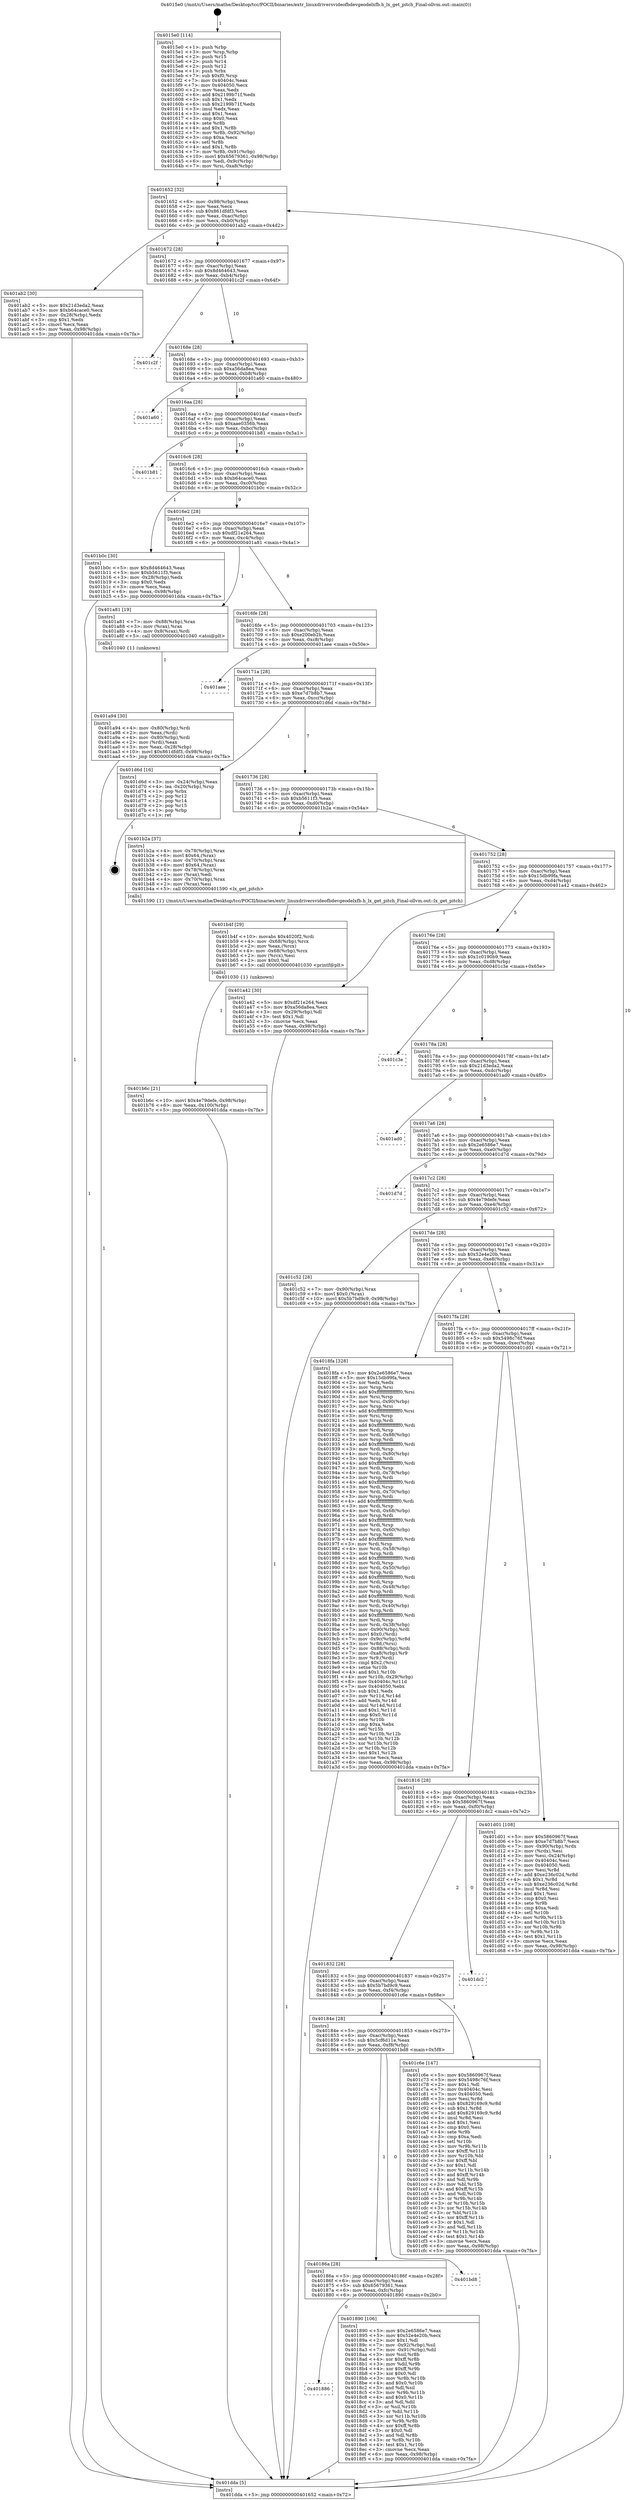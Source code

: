 digraph "0x4015e0" {
  label = "0x4015e0 (/mnt/c/Users/mathe/Desktop/tcc/POCII/binaries/extr_linuxdriversvideofbdevgeodelxfb.h_lx_get_pitch_Final-ollvm.out::main(0))"
  labelloc = "t"
  node[shape=record]

  Entry [label="",width=0.3,height=0.3,shape=circle,fillcolor=black,style=filled]
  "0x401652" [label="{
     0x401652 [32]\l
     | [instrs]\l
     &nbsp;&nbsp;0x401652 \<+6\>: mov -0x98(%rbp),%eax\l
     &nbsp;&nbsp;0x401658 \<+2\>: mov %eax,%ecx\l
     &nbsp;&nbsp;0x40165a \<+6\>: sub $0x861dfdf3,%ecx\l
     &nbsp;&nbsp;0x401660 \<+6\>: mov %eax,-0xac(%rbp)\l
     &nbsp;&nbsp;0x401666 \<+6\>: mov %ecx,-0xb0(%rbp)\l
     &nbsp;&nbsp;0x40166c \<+6\>: je 0000000000401ab2 \<main+0x4d2\>\l
  }"]
  "0x401ab2" [label="{
     0x401ab2 [30]\l
     | [instrs]\l
     &nbsp;&nbsp;0x401ab2 \<+5\>: mov $0x21d3eda2,%eax\l
     &nbsp;&nbsp;0x401ab7 \<+5\>: mov $0xb64cace0,%ecx\l
     &nbsp;&nbsp;0x401abc \<+3\>: mov -0x28(%rbp),%edx\l
     &nbsp;&nbsp;0x401abf \<+3\>: cmp $0x1,%edx\l
     &nbsp;&nbsp;0x401ac2 \<+3\>: cmovl %ecx,%eax\l
     &nbsp;&nbsp;0x401ac5 \<+6\>: mov %eax,-0x98(%rbp)\l
     &nbsp;&nbsp;0x401acb \<+5\>: jmp 0000000000401dda \<main+0x7fa\>\l
  }"]
  "0x401672" [label="{
     0x401672 [28]\l
     | [instrs]\l
     &nbsp;&nbsp;0x401672 \<+5\>: jmp 0000000000401677 \<main+0x97\>\l
     &nbsp;&nbsp;0x401677 \<+6\>: mov -0xac(%rbp),%eax\l
     &nbsp;&nbsp;0x40167d \<+5\>: sub $0x8d464643,%eax\l
     &nbsp;&nbsp;0x401682 \<+6\>: mov %eax,-0xb4(%rbp)\l
     &nbsp;&nbsp;0x401688 \<+6\>: je 0000000000401c2f \<main+0x64f\>\l
  }"]
  Exit [label="",width=0.3,height=0.3,shape=circle,fillcolor=black,style=filled,peripheries=2]
  "0x401c2f" [label="{
     0x401c2f\l
  }", style=dashed]
  "0x40168e" [label="{
     0x40168e [28]\l
     | [instrs]\l
     &nbsp;&nbsp;0x40168e \<+5\>: jmp 0000000000401693 \<main+0xb3\>\l
     &nbsp;&nbsp;0x401693 \<+6\>: mov -0xac(%rbp),%eax\l
     &nbsp;&nbsp;0x401699 \<+5\>: sub $0xa56da8ea,%eax\l
     &nbsp;&nbsp;0x40169e \<+6\>: mov %eax,-0xb8(%rbp)\l
     &nbsp;&nbsp;0x4016a4 \<+6\>: je 0000000000401a60 \<main+0x480\>\l
  }"]
  "0x401b6c" [label="{
     0x401b6c [21]\l
     | [instrs]\l
     &nbsp;&nbsp;0x401b6c \<+10\>: movl $0x4e79defe,-0x98(%rbp)\l
     &nbsp;&nbsp;0x401b76 \<+6\>: mov %eax,-0x100(%rbp)\l
     &nbsp;&nbsp;0x401b7c \<+5\>: jmp 0000000000401dda \<main+0x7fa\>\l
  }"]
  "0x401a60" [label="{
     0x401a60\l
  }", style=dashed]
  "0x4016aa" [label="{
     0x4016aa [28]\l
     | [instrs]\l
     &nbsp;&nbsp;0x4016aa \<+5\>: jmp 00000000004016af \<main+0xcf\>\l
     &nbsp;&nbsp;0x4016af \<+6\>: mov -0xac(%rbp),%eax\l
     &nbsp;&nbsp;0x4016b5 \<+5\>: sub $0xaae0356b,%eax\l
     &nbsp;&nbsp;0x4016ba \<+6\>: mov %eax,-0xbc(%rbp)\l
     &nbsp;&nbsp;0x4016c0 \<+6\>: je 0000000000401b81 \<main+0x5a1\>\l
  }"]
  "0x401b4f" [label="{
     0x401b4f [29]\l
     | [instrs]\l
     &nbsp;&nbsp;0x401b4f \<+10\>: movabs $0x4020f2,%rdi\l
     &nbsp;&nbsp;0x401b59 \<+4\>: mov -0x68(%rbp),%rcx\l
     &nbsp;&nbsp;0x401b5d \<+2\>: mov %eax,(%rcx)\l
     &nbsp;&nbsp;0x401b5f \<+4\>: mov -0x68(%rbp),%rcx\l
     &nbsp;&nbsp;0x401b63 \<+2\>: mov (%rcx),%esi\l
     &nbsp;&nbsp;0x401b65 \<+2\>: mov $0x0,%al\l
     &nbsp;&nbsp;0x401b67 \<+5\>: call 0000000000401030 \<printf@plt\>\l
     | [calls]\l
     &nbsp;&nbsp;0x401030 \{1\} (unknown)\l
  }"]
  "0x401b81" [label="{
     0x401b81\l
  }", style=dashed]
  "0x4016c6" [label="{
     0x4016c6 [28]\l
     | [instrs]\l
     &nbsp;&nbsp;0x4016c6 \<+5\>: jmp 00000000004016cb \<main+0xeb\>\l
     &nbsp;&nbsp;0x4016cb \<+6\>: mov -0xac(%rbp),%eax\l
     &nbsp;&nbsp;0x4016d1 \<+5\>: sub $0xb64cace0,%eax\l
     &nbsp;&nbsp;0x4016d6 \<+6\>: mov %eax,-0xc0(%rbp)\l
     &nbsp;&nbsp;0x4016dc \<+6\>: je 0000000000401b0c \<main+0x52c\>\l
  }"]
  "0x401a94" [label="{
     0x401a94 [30]\l
     | [instrs]\l
     &nbsp;&nbsp;0x401a94 \<+4\>: mov -0x80(%rbp),%rdi\l
     &nbsp;&nbsp;0x401a98 \<+2\>: mov %eax,(%rdi)\l
     &nbsp;&nbsp;0x401a9a \<+4\>: mov -0x80(%rbp),%rdi\l
     &nbsp;&nbsp;0x401a9e \<+2\>: mov (%rdi),%eax\l
     &nbsp;&nbsp;0x401aa0 \<+3\>: mov %eax,-0x28(%rbp)\l
     &nbsp;&nbsp;0x401aa3 \<+10\>: movl $0x861dfdf3,-0x98(%rbp)\l
     &nbsp;&nbsp;0x401aad \<+5\>: jmp 0000000000401dda \<main+0x7fa\>\l
  }"]
  "0x401b0c" [label="{
     0x401b0c [30]\l
     | [instrs]\l
     &nbsp;&nbsp;0x401b0c \<+5\>: mov $0x8d464643,%eax\l
     &nbsp;&nbsp;0x401b11 \<+5\>: mov $0xb5611f3,%ecx\l
     &nbsp;&nbsp;0x401b16 \<+3\>: mov -0x28(%rbp),%edx\l
     &nbsp;&nbsp;0x401b19 \<+3\>: cmp $0x0,%edx\l
     &nbsp;&nbsp;0x401b1c \<+3\>: cmove %ecx,%eax\l
     &nbsp;&nbsp;0x401b1f \<+6\>: mov %eax,-0x98(%rbp)\l
     &nbsp;&nbsp;0x401b25 \<+5\>: jmp 0000000000401dda \<main+0x7fa\>\l
  }"]
  "0x4016e2" [label="{
     0x4016e2 [28]\l
     | [instrs]\l
     &nbsp;&nbsp;0x4016e2 \<+5\>: jmp 00000000004016e7 \<main+0x107\>\l
     &nbsp;&nbsp;0x4016e7 \<+6\>: mov -0xac(%rbp),%eax\l
     &nbsp;&nbsp;0x4016ed \<+5\>: sub $0xdf21e264,%eax\l
     &nbsp;&nbsp;0x4016f2 \<+6\>: mov %eax,-0xc4(%rbp)\l
     &nbsp;&nbsp;0x4016f8 \<+6\>: je 0000000000401a81 \<main+0x4a1\>\l
  }"]
  "0x4015e0" [label="{
     0x4015e0 [114]\l
     | [instrs]\l
     &nbsp;&nbsp;0x4015e0 \<+1\>: push %rbp\l
     &nbsp;&nbsp;0x4015e1 \<+3\>: mov %rsp,%rbp\l
     &nbsp;&nbsp;0x4015e4 \<+2\>: push %r15\l
     &nbsp;&nbsp;0x4015e6 \<+2\>: push %r14\l
     &nbsp;&nbsp;0x4015e8 \<+2\>: push %r12\l
     &nbsp;&nbsp;0x4015ea \<+1\>: push %rbx\l
     &nbsp;&nbsp;0x4015eb \<+7\>: sub $0xf0,%rsp\l
     &nbsp;&nbsp;0x4015f2 \<+7\>: mov 0x40404c,%eax\l
     &nbsp;&nbsp;0x4015f9 \<+7\>: mov 0x404050,%ecx\l
     &nbsp;&nbsp;0x401600 \<+2\>: mov %eax,%edx\l
     &nbsp;&nbsp;0x401602 \<+6\>: add $0x2199b71f,%edx\l
     &nbsp;&nbsp;0x401608 \<+3\>: sub $0x1,%edx\l
     &nbsp;&nbsp;0x40160b \<+6\>: sub $0x2199b71f,%edx\l
     &nbsp;&nbsp;0x401611 \<+3\>: imul %edx,%eax\l
     &nbsp;&nbsp;0x401614 \<+3\>: and $0x1,%eax\l
     &nbsp;&nbsp;0x401617 \<+3\>: cmp $0x0,%eax\l
     &nbsp;&nbsp;0x40161a \<+4\>: sete %r8b\l
     &nbsp;&nbsp;0x40161e \<+4\>: and $0x1,%r8b\l
     &nbsp;&nbsp;0x401622 \<+7\>: mov %r8b,-0x92(%rbp)\l
     &nbsp;&nbsp;0x401629 \<+3\>: cmp $0xa,%ecx\l
     &nbsp;&nbsp;0x40162c \<+4\>: setl %r8b\l
     &nbsp;&nbsp;0x401630 \<+4\>: and $0x1,%r8b\l
     &nbsp;&nbsp;0x401634 \<+7\>: mov %r8b,-0x91(%rbp)\l
     &nbsp;&nbsp;0x40163b \<+10\>: movl $0x65679361,-0x98(%rbp)\l
     &nbsp;&nbsp;0x401645 \<+6\>: mov %edi,-0x9c(%rbp)\l
     &nbsp;&nbsp;0x40164b \<+7\>: mov %rsi,-0xa8(%rbp)\l
  }"]
  "0x401a81" [label="{
     0x401a81 [19]\l
     | [instrs]\l
     &nbsp;&nbsp;0x401a81 \<+7\>: mov -0x88(%rbp),%rax\l
     &nbsp;&nbsp;0x401a88 \<+3\>: mov (%rax),%rax\l
     &nbsp;&nbsp;0x401a8b \<+4\>: mov 0x8(%rax),%rdi\l
     &nbsp;&nbsp;0x401a8f \<+5\>: call 0000000000401040 \<atoi@plt\>\l
     | [calls]\l
     &nbsp;&nbsp;0x401040 \{1\} (unknown)\l
  }"]
  "0x4016fe" [label="{
     0x4016fe [28]\l
     | [instrs]\l
     &nbsp;&nbsp;0x4016fe \<+5\>: jmp 0000000000401703 \<main+0x123\>\l
     &nbsp;&nbsp;0x401703 \<+6\>: mov -0xac(%rbp),%eax\l
     &nbsp;&nbsp;0x401709 \<+5\>: sub $0xe200eb2b,%eax\l
     &nbsp;&nbsp;0x40170e \<+6\>: mov %eax,-0xc8(%rbp)\l
     &nbsp;&nbsp;0x401714 \<+6\>: je 0000000000401aee \<main+0x50e\>\l
  }"]
  "0x401dda" [label="{
     0x401dda [5]\l
     | [instrs]\l
     &nbsp;&nbsp;0x401dda \<+5\>: jmp 0000000000401652 \<main+0x72\>\l
  }"]
  "0x401aee" [label="{
     0x401aee\l
  }", style=dashed]
  "0x40171a" [label="{
     0x40171a [28]\l
     | [instrs]\l
     &nbsp;&nbsp;0x40171a \<+5\>: jmp 000000000040171f \<main+0x13f\>\l
     &nbsp;&nbsp;0x40171f \<+6\>: mov -0xac(%rbp),%eax\l
     &nbsp;&nbsp;0x401725 \<+5\>: sub $0xe7d7b8b7,%eax\l
     &nbsp;&nbsp;0x40172a \<+6\>: mov %eax,-0xcc(%rbp)\l
     &nbsp;&nbsp;0x401730 \<+6\>: je 0000000000401d6d \<main+0x78d\>\l
  }"]
  "0x401886" [label="{
     0x401886\l
  }", style=dashed]
  "0x401d6d" [label="{
     0x401d6d [16]\l
     | [instrs]\l
     &nbsp;&nbsp;0x401d6d \<+3\>: mov -0x24(%rbp),%eax\l
     &nbsp;&nbsp;0x401d70 \<+4\>: lea -0x20(%rbp),%rsp\l
     &nbsp;&nbsp;0x401d74 \<+1\>: pop %rbx\l
     &nbsp;&nbsp;0x401d75 \<+2\>: pop %r12\l
     &nbsp;&nbsp;0x401d77 \<+2\>: pop %r14\l
     &nbsp;&nbsp;0x401d79 \<+2\>: pop %r15\l
     &nbsp;&nbsp;0x401d7b \<+1\>: pop %rbp\l
     &nbsp;&nbsp;0x401d7c \<+1\>: ret\l
  }"]
  "0x401736" [label="{
     0x401736 [28]\l
     | [instrs]\l
     &nbsp;&nbsp;0x401736 \<+5\>: jmp 000000000040173b \<main+0x15b\>\l
     &nbsp;&nbsp;0x40173b \<+6\>: mov -0xac(%rbp),%eax\l
     &nbsp;&nbsp;0x401741 \<+5\>: sub $0xb5611f3,%eax\l
     &nbsp;&nbsp;0x401746 \<+6\>: mov %eax,-0xd0(%rbp)\l
     &nbsp;&nbsp;0x40174c \<+6\>: je 0000000000401b2a \<main+0x54a\>\l
  }"]
  "0x401890" [label="{
     0x401890 [106]\l
     | [instrs]\l
     &nbsp;&nbsp;0x401890 \<+5\>: mov $0x2e6586e7,%eax\l
     &nbsp;&nbsp;0x401895 \<+5\>: mov $0x52e4e20b,%ecx\l
     &nbsp;&nbsp;0x40189a \<+2\>: mov $0x1,%dl\l
     &nbsp;&nbsp;0x40189c \<+7\>: mov -0x92(%rbp),%sil\l
     &nbsp;&nbsp;0x4018a3 \<+7\>: mov -0x91(%rbp),%dil\l
     &nbsp;&nbsp;0x4018aa \<+3\>: mov %sil,%r8b\l
     &nbsp;&nbsp;0x4018ad \<+4\>: xor $0xff,%r8b\l
     &nbsp;&nbsp;0x4018b1 \<+3\>: mov %dil,%r9b\l
     &nbsp;&nbsp;0x4018b4 \<+4\>: xor $0xff,%r9b\l
     &nbsp;&nbsp;0x4018b8 \<+3\>: xor $0x0,%dl\l
     &nbsp;&nbsp;0x4018bb \<+3\>: mov %r8b,%r10b\l
     &nbsp;&nbsp;0x4018be \<+4\>: and $0x0,%r10b\l
     &nbsp;&nbsp;0x4018c2 \<+3\>: and %dl,%sil\l
     &nbsp;&nbsp;0x4018c5 \<+3\>: mov %r9b,%r11b\l
     &nbsp;&nbsp;0x4018c8 \<+4\>: and $0x0,%r11b\l
     &nbsp;&nbsp;0x4018cc \<+3\>: and %dl,%dil\l
     &nbsp;&nbsp;0x4018cf \<+3\>: or %sil,%r10b\l
     &nbsp;&nbsp;0x4018d2 \<+3\>: or %dil,%r11b\l
     &nbsp;&nbsp;0x4018d5 \<+3\>: xor %r11b,%r10b\l
     &nbsp;&nbsp;0x4018d8 \<+3\>: or %r9b,%r8b\l
     &nbsp;&nbsp;0x4018db \<+4\>: xor $0xff,%r8b\l
     &nbsp;&nbsp;0x4018df \<+3\>: or $0x0,%dl\l
     &nbsp;&nbsp;0x4018e2 \<+3\>: and %dl,%r8b\l
     &nbsp;&nbsp;0x4018e5 \<+3\>: or %r8b,%r10b\l
     &nbsp;&nbsp;0x4018e8 \<+4\>: test $0x1,%r10b\l
     &nbsp;&nbsp;0x4018ec \<+3\>: cmovne %ecx,%eax\l
     &nbsp;&nbsp;0x4018ef \<+6\>: mov %eax,-0x98(%rbp)\l
     &nbsp;&nbsp;0x4018f5 \<+5\>: jmp 0000000000401dda \<main+0x7fa\>\l
  }"]
  "0x401b2a" [label="{
     0x401b2a [37]\l
     | [instrs]\l
     &nbsp;&nbsp;0x401b2a \<+4\>: mov -0x78(%rbp),%rax\l
     &nbsp;&nbsp;0x401b2e \<+6\>: movl $0x64,(%rax)\l
     &nbsp;&nbsp;0x401b34 \<+4\>: mov -0x70(%rbp),%rax\l
     &nbsp;&nbsp;0x401b38 \<+6\>: movl $0x64,(%rax)\l
     &nbsp;&nbsp;0x401b3e \<+4\>: mov -0x78(%rbp),%rax\l
     &nbsp;&nbsp;0x401b42 \<+2\>: mov (%rax),%edi\l
     &nbsp;&nbsp;0x401b44 \<+4\>: mov -0x70(%rbp),%rax\l
     &nbsp;&nbsp;0x401b48 \<+2\>: mov (%rax),%esi\l
     &nbsp;&nbsp;0x401b4a \<+5\>: call 0000000000401590 \<lx_get_pitch\>\l
     | [calls]\l
     &nbsp;&nbsp;0x401590 \{1\} (/mnt/c/Users/mathe/Desktop/tcc/POCII/binaries/extr_linuxdriversvideofbdevgeodelxfb.h_lx_get_pitch_Final-ollvm.out::lx_get_pitch)\l
  }"]
  "0x401752" [label="{
     0x401752 [28]\l
     | [instrs]\l
     &nbsp;&nbsp;0x401752 \<+5\>: jmp 0000000000401757 \<main+0x177\>\l
     &nbsp;&nbsp;0x401757 \<+6\>: mov -0xac(%rbp),%eax\l
     &nbsp;&nbsp;0x40175d \<+5\>: sub $0x15db99fa,%eax\l
     &nbsp;&nbsp;0x401762 \<+6\>: mov %eax,-0xd4(%rbp)\l
     &nbsp;&nbsp;0x401768 \<+6\>: je 0000000000401a42 \<main+0x462\>\l
  }"]
  "0x40186a" [label="{
     0x40186a [28]\l
     | [instrs]\l
     &nbsp;&nbsp;0x40186a \<+5\>: jmp 000000000040186f \<main+0x28f\>\l
     &nbsp;&nbsp;0x40186f \<+6\>: mov -0xac(%rbp),%eax\l
     &nbsp;&nbsp;0x401875 \<+5\>: sub $0x65679361,%eax\l
     &nbsp;&nbsp;0x40187a \<+6\>: mov %eax,-0xfc(%rbp)\l
     &nbsp;&nbsp;0x401880 \<+6\>: je 0000000000401890 \<main+0x2b0\>\l
  }"]
  "0x401a42" [label="{
     0x401a42 [30]\l
     | [instrs]\l
     &nbsp;&nbsp;0x401a42 \<+5\>: mov $0xdf21e264,%eax\l
     &nbsp;&nbsp;0x401a47 \<+5\>: mov $0xa56da8ea,%ecx\l
     &nbsp;&nbsp;0x401a4c \<+3\>: mov -0x29(%rbp),%dl\l
     &nbsp;&nbsp;0x401a4f \<+3\>: test $0x1,%dl\l
     &nbsp;&nbsp;0x401a52 \<+3\>: cmovne %ecx,%eax\l
     &nbsp;&nbsp;0x401a55 \<+6\>: mov %eax,-0x98(%rbp)\l
     &nbsp;&nbsp;0x401a5b \<+5\>: jmp 0000000000401dda \<main+0x7fa\>\l
  }"]
  "0x40176e" [label="{
     0x40176e [28]\l
     | [instrs]\l
     &nbsp;&nbsp;0x40176e \<+5\>: jmp 0000000000401773 \<main+0x193\>\l
     &nbsp;&nbsp;0x401773 \<+6\>: mov -0xac(%rbp),%eax\l
     &nbsp;&nbsp;0x401779 \<+5\>: sub $0x1c0190b9,%eax\l
     &nbsp;&nbsp;0x40177e \<+6\>: mov %eax,-0xd8(%rbp)\l
     &nbsp;&nbsp;0x401784 \<+6\>: je 0000000000401c3e \<main+0x65e\>\l
  }"]
  "0x401bd8" [label="{
     0x401bd8\l
  }", style=dashed]
  "0x401c3e" [label="{
     0x401c3e\l
  }", style=dashed]
  "0x40178a" [label="{
     0x40178a [28]\l
     | [instrs]\l
     &nbsp;&nbsp;0x40178a \<+5\>: jmp 000000000040178f \<main+0x1af\>\l
     &nbsp;&nbsp;0x40178f \<+6\>: mov -0xac(%rbp),%eax\l
     &nbsp;&nbsp;0x401795 \<+5\>: sub $0x21d3eda2,%eax\l
     &nbsp;&nbsp;0x40179a \<+6\>: mov %eax,-0xdc(%rbp)\l
     &nbsp;&nbsp;0x4017a0 \<+6\>: je 0000000000401ad0 \<main+0x4f0\>\l
  }"]
  "0x40184e" [label="{
     0x40184e [28]\l
     | [instrs]\l
     &nbsp;&nbsp;0x40184e \<+5\>: jmp 0000000000401853 \<main+0x273\>\l
     &nbsp;&nbsp;0x401853 \<+6\>: mov -0xac(%rbp),%eax\l
     &nbsp;&nbsp;0x401859 \<+5\>: sub $0x5cf6d11e,%eax\l
     &nbsp;&nbsp;0x40185e \<+6\>: mov %eax,-0xf8(%rbp)\l
     &nbsp;&nbsp;0x401864 \<+6\>: je 0000000000401bd8 \<main+0x5f8\>\l
  }"]
  "0x401ad0" [label="{
     0x401ad0\l
  }", style=dashed]
  "0x4017a6" [label="{
     0x4017a6 [28]\l
     | [instrs]\l
     &nbsp;&nbsp;0x4017a6 \<+5\>: jmp 00000000004017ab \<main+0x1cb\>\l
     &nbsp;&nbsp;0x4017ab \<+6\>: mov -0xac(%rbp),%eax\l
     &nbsp;&nbsp;0x4017b1 \<+5\>: sub $0x2e6586e7,%eax\l
     &nbsp;&nbsp;0x4017b6 \<+6\>: mov %eax,-0xe0(%rbp)\l
     &nbsp;&nbsp;0x4017bc \<+6\>: je 0000000000401d7d \<main+0x79d\>\l
  }"]
  "0x401c6e" [label="{
     0x401c6e [147]\l
     | [instrs]\l
     &nbsp;&nbsp;0x401c6e \<+5\>: mov $0x5860967f,%eax\l
     &nbsp;&nbsp;0x401c73 \<+5\>: mov $0x5498c76f,%ecx\l
     &nbsp;&nbsp;0x401c78 \<+2\>: mov $0x1,%dl\l
     &nbsp;&nbsp;0x401c7a \<+7\>: mov 0x40404c,%esi\l
     &nbsp;&nbsp;0x401c81 \<+7\>: mov 0x404050,%edi\l
     &nbsp;&nbsp;0x401c88 \<+3\>: mov %esi,%r8d\l
     &nbsp;&nbsp;0x401c8b \<+7\>: sub $0x829169c9,%r8d\l
     &nbsp;&nbsp;0x401c92 \<+4\>: sub $0x1,%r8d\l
     &nbsp;&nbsp;0x401c96 \<+7\>: add $0x829169c9,%r8d\l
     &nbsp;&nbsp;0x401c9d \<+4\>: imul %r8d,%esi\l
     &nbsp;&nbsp;0x401ca1 \<+3\>: and $0x1,%esi\l
     &nbsp;&nbsp;0x401ca4 \<+3\>: cmp $0x0,%esi\l
     &nbsp;&nbsp;0x401ca7 \<+4\>: sete %r9b\l
     &nbsp;&nbsp;0x401cab \<+3\>: cmp $0xa,%edi\l
     &nbsp;&nbsp;0x401cae \<+4\>: setl %r10b\l
     &nbsp;&nbsp;0x401cb2 \<+3\>: mov %r9b,%r11b\l
     &nbsp;&nbsp;0x401cb5 \<+4\>: xor $0xff,%r11b\l
     &nbsp;&nbsp;0x401cb9 \<+3\>: mov %r10b,%bl\l
     &nbsp;&nbsp;0x401cbc \<+3\>: xor $0xff,%bl\l
     &nbsp;&nbsp;0x401cbf \<+3\>: xor $0x1,%dl\l
     &nbsp;&nbsp;0x401cc2 \<+3\>: mov %r11b,%r14b\l
     &nbsp;&nbsp;0x401cc5 \<+4\>: and $0xff,%r14b\l
     &nbsp;&nbsp;0x401cc9 \<+3\>: and %dl,%r9b\l
     &nbsp;&nbsp;0x401ccc \<+3\>: mov %bl,%r15b\l
     &nbsp;&nbsp;0x401ccf \<+4\>: and $0xff,%r15b\l
     &nbsp;&nbsp;0x401cd3 \<+3\>: and %dl,%r10b\l
     &nbsp;&nbsp;0x401cd6 \<+3\>: or %r9b,%r14b\l
     &nbsp;&nbsp;0x401cd9 \<+3\>: or %r10b,%r15b\l
     &nbsp;&nbsp;0x401cdc \<+3\>: xor %r15b,%r14b\l
     &nbsp;&nbsp;0x401cdf \<+3\>: or %bl,%r11b\l
     &nbsp;&nbsp;0x401ce2 \<+4\>: xor $0xff,%r11b\l
     &nbsp;&nbsp;0x401ce6 \<+3\>: or $0x1,%dl\l
     &nbsp;&nbsp;0x401ce9 \<+3\>: and %dl,%r11b\l
     &nbsp;&nbsp;0x401cec \<+3\>: or %r11b,%r14b\l
     &nbsp;&nbsp;0x401cef \<+4\>: test $0x1,%r14b\l
     &nbsp;&nbsp;0x401cf3 \<+3\>: cmovne %ecx,%eax\l
     &nbsp;&nbsp;0x401cf6 \<+6\>: mov %eax,-0x98(%rbp)\l
     &nbsp;&nbsp;0x401cfc \<+5\>: jmp 0000000000401dda \<main+0x7fa\>\l
  }"]
  "0x401d7d" [label="{
     0x401d7d\l
  }", style=dashed]
  "0x4017c2" [label="{
     0x4017c2 [28]\l
     | [instrs]\l
     &nbsp;&nbsp;0x4017c2 \<+5\>: jmp 00000000004017c7 \<main+0x1e7\>\l
     &nbsp;&nbsp;0x4017c7 \<+6\>: mov -0xac(%rbp),%eax\l
     &nbsp;&nbsp;0x4017cd \<+5\>: sub $0x4e79defe,%eax\l
     &nbsp;&nbsp;0x4017d2 \<+6\>: mov %eax,-0xe4(%rbp)\l
     &nbsp;&nbsp;0x4017d8 \<+6\>: je 0000000000401c52 \<main+0x672\>\l
  }"]
  "0x401832" [label="{
     0x401832 [28]\l
     | [instrs]\l
     &nbsp;&nbsp;0x401832 \<+5\>: jmp 0000000000401837 \<main+0x257\>\l
     &nbsp;&nbsp;0x401837 \<+6\>: mov -0xac(%rbp),%eax\l
     &nbsp;&nbsp;0x40183d \<+5\>: sub $0x5b7bd9c9,%eax\l
     &nbsp;&nbsp;0x401842 \<+6\>: mov %eax,-0xf4(%rbp)\l
     &nbsp;&nbsp;0x401848 \<+6\>: je 0000000000401c6e \<main+0x68e\>\l
  }"]
  "0x401c52" [label="{
     0x401c52 [28]\l
     | [instrs]\l
     &nbsp;&nbsp;0x401c52 \<+7\>: mov -0x90(%rbp),%rax\l
     &nbsp;&nbsp;0x401c59 \<+6\>: movl $0x0,(%rax)\l
     &nbsp;&nbsp;0x401c5f \<+10\>: movl $0x5b7bd9c9,-0x98(%rbp)\l
     &nbsp;&nbsp;0x401c69 \<+5\>: jmp 0000000000401dda \<main+0x7fa\>\l
  }"]
  "0x4017de" [label="{
     0x4017de [28]\l
     | [instrs]\l
     &nbsp;&nbsp;0x4017de \<+5\>: jmp 00000000004017e3 \<main+0x203\>\l
     &nbsp;&nbsp;0x4017e3 \<+6\>: mov -0xac(%rbp),%eax\l
     &nbsp;&nbsp;0x4017e9 \<+5\>: sub $0x52e4e20b,%eax\l
     &nbsp;&nbsp;0x4017ee \<+6\>: mov %eax,-0xe8(%rbp)\l
     &nbsp;&nbsp;0x4017f4 \<+6\>: je 00000000004018fa \<main+0x31a\>\l
  }"]
  "0x401dc2" [label="{
     0x401dc2\l
  }", style=dashed]
  "0x4018fa" [label="{
     0x4018fa [328]\l
     | [instrs]\l
     &nbsp;&nbsp;0x4018fa \<+5\>: mov $0x2e6586e7,%eax\l
     &nbsp;&nbsp;0x4018ff \<+5\>: mov $0x15db99fa,%ecx\l
     &nbsp;&nbsp;0x401904 \<+2\>: xor %edx,%edx\l
     &nbsp;&nbsp;0x401906 \<+3\>: mov %rsp,%rsi\l
     &nbsp;&nbsp;0x401909 \<+4\>: add $0xfffffffffffffff0,%rsi\l
     &nbsp;&nbsp;0x40190d \<+3\>: mov %rsi,%rsp\l
     &nbsp;&nbsp;0x401910 \<+7\>: mov %rsi,-0x90(%rbp)\l
     &nbsp;&nbsp;0x401917 \<+3\>: mov %rsp,%rsi\l
     &nbsp;&nbsp;0x40191a \<+4\>: add $0xfffffffffffffff0,%rsi\l
     &nbsp;&nbsp;0x40191e \<+3\>: mov %rsi,%rsp\l
     &nbsp;&nbsp;0x401921 \<+3\>: mov %rsp,%rdi\l
     &nbsp;&nbsp;0x401924 \<+4\>: add $0xfffffffffffffff0,%rdi\l
     &nbsp;&nbsp;0x401928 \<+3\>: mov %rdi,%rsp\l
     &nbsp;&nbsp;0x40192b \<+7\>: mov %rdi,-0x88(%rbp)\l
     &nbsp;&nbsp;0x401932 \<+3\>: mov %rsp,%rdi\l
     &nbsp;&nbsp;0x401935 \<+4\>: add $0xfffffffffffffff0,%rdi\l
     &nbsp;&nbsp;0x401939 \<+3\>: mov %rdi,%rsp\l
     &nbsp;&nbsp;0x40193c \<+4\>: mov %rdi,-0x80(%rbp)\l
     &nbsp;&nbsp;0x401940 \<+3\>: mov %rsp,%rdi\l
     &nbsp;&nbsp;0x401943 \<+4\>: add $0xfffffffffffffff0,%rdi\l
     &nbsp;&nbsp;0x401947 \<+3\>: mov %rdi,%rsp\l
     &nbsp;&nbsp;0x40194a \<+4\>: mov %rdi,-0x78(%rbp)\l
     &nbsp;&nbsp;0x40194e \<+3\>: mov %rsp,%rdi\l
     &nbsp;&nbsp;0x401951 \<+4\>: add $0xfffffffffffffff0,%rdi\l
     &nbsp;&nbsp;0x401955 \<+3\>: mov %rdi,%rsp\l
     &nbsp;&nbsp;0x401958 \<+4\>: mov %rdi,-0x70(%rbp)\l
     &nbsp;&nbsp;0x40195c \<+3\>: mov %rsp,%rdi\l
     &nbsp;&nbsp;0x40195f \<+4\>: add $0xfffffffffffffff0,%rdi\l
     &nbsp;&nbsp;0x401963 \<+3\>: mov %rdi,%rsp\l
     &nbsp;&nbsp;0x401966 \<+4\>: mov %rdi,-0x68(%rbp)\l
     &nbsp;&nbsp;0x40196a \<+3\>: mov %rsp,%rdi\l
     &nbsp;&nbsp;0x40196d \<+4\>: add $0xfffffffffffffff0,%rdi\l
     &nbsp;&nbsp;0x401971 \<+3\>: mov %rdi,%rsp\l
     &nbsp;&nbsp;0x401974 \<+4\>: mov %rdi,-0x60(%rbp)\l
     &nbsp;&nbsp;0x401978 \<+3\>: mov %rsp,%rdi\l
     &nbsp;&nbsp;0x40197b \<+4\>: add $0xfffffffffffffff0,%rdi\l
     &nbsp;&nbsp;0x40197f \<+3\>: mov %rdi,%rsp\l
     &nbsp;&nbsp;0x401982 \<+4\>: mov %rdi,-0x58(%rbp)\l
     &nbsp;&nbsp;0x401986 \<+3\>: mov %rsp,%rdi\l
     &nbsp;&nbsp;0x401989 \<+4\>: add $0xfffffffffffffff0,%rdi\l
     &nbsp;&nbsp;0x40198d \<+3\>: mov %rdi,%rsp\l
     &nbsp;&nbsp;0x401990 \<+4\>: mov %rdi,-0x50(%rbp)\l
     &nbsp;&nbsp;0x401994 \<+3\>: mov %rsp,%rdi\l
     &nbsp;&nbsp;0x401997 \<+4\>: add $0xfffffffffffffff0,%rdi\l
     &nbsp;&nbsp;0x40199b \<+3\>: mov %rdi,%rsp\l
     &nbsp;&nbsp;0x40199e \<+4\>: mov %rdi,-0x48(%rbp)\l
     &nbsp;&nbsp;0x4019a2 \<+3\>: mov %rsp,%rdi\l
     &nbsp;&nbsp;0x4019a5 \<+4\>: add $0xfffffffffffffff0,%rdi\l
     &nbsp;&nbsp;0x4019a9 \<+3\>: mov %rdi,%rsp\l
     &nbsp;&nbsp;0x4019ac \<+4\>: mov %rdi,-0x40(%rbp)\l
     &nbsp;&nbsp;0x4019b0 \<+3\>: mov %rsp,%rdi\l
     &nbsp;&nbsp;0x4019b3 \<+4\>: add $0xfffffffffffffff0,%rdi\l
     &nbsp;&nbsp;0x4019b7 \<+3\>: mov %rdi,%rsp\l
     &nbsp;&nbsp;0x4019ba \<+4\>: mov %rdi,-0x38(%rbp)\l
     &nbsp;&nbsp;0x4019be \<+7\>: mov -0x90(%rbp),%rdi\l
     &nbsp;&nbsp;0x4019c5 \<+6\>: movl $0x0,(%rdi)\l
     &nbsp;&nbsp;0x4019cb \<+7\>: mov -0x9c(%rbp),%r8d\l
     &nbsp;&nbsp;0x4019d2 \<+3\>: mov %r8d,(%rsi)\l
     &nbsp;&nbsp;0x4019d5 \<+7\>: mov -0x88(%rbp),%rdi\l
     &nbsp;&nbsp;0x4019dc \<+7\>: mov -0xa8(%rbp),%r9\l
     &nbsp;&nbsp;0x4019e3 \<+3\>: mov %r9,(%rdi)\l
     &nbsp;&nbsp;0x4019e6 \<+3\>: cmpl $0x2,(%rsi)\l
     &nbsp;&nbsp;0x4019e9 \<+4\>: setne %r10b\l
     &nbsp;&nbsp;0x4019ed \<+4\>: and $0x1,%r10b\l
     &nbsp;&nbsp;0x4019f1 \<+4\>: mov %r10b,-0x29(%rbp)\l
     &nbsp;&nbsp;0x4019f5 \<+8\>: mov 0x40404c,%r11d\l
     &nbsp;&nbsp;0x4019fd \<+7\>: mov 0x404050,%ebx\l
     &nbsp;&nbsp;0x401a04 \<+3\>: sub $0x1,%edx\l
     &nbsp;&nbsp;0x401a07 \<+3\>: mov %r11d,%r14d\l
     &nbsp;&nbsp;0x401a0a \<+3\>: add %edx,%r14d\l
     &nbsp;&nbsp;0x401a0d \<+4\>: imul %r14d,%r11d\l
     &nbsp;&nbsp;0x401a11 \<+4\>: and $0x1,%r11d\l
     &nbsp;&nbsp;0x401a15 \<+4\>: cmp $0x0,%r11d\l
     &nbsp;&nbsp;0x401a19 \<+4\>: sete %r10b\l
     &nbsp;&nbsp;0x401a1d \<+3\>: cmp $0xa,%ebx\l
     &nbsp;&nbsp;0x401a20 \<+4\>: setl %r15b\l
     &nbsp;&nbsp;0x401a24 \<+3\>: mov %r10b,%r12b\l
     &nbsp;&nbsp;0x401a27 \<+3\>: and %r15b,%r12b\l
     &nbsp;&nbsp;0x401a2a \<+3\>: xor %r15b,%r10b\l
     &nbsp;&nbsp;0x401a2d \<+3\>: or %r10b,%r12b\l
     &nbsp;&nbsp;0x401a30 \<+4\>: test $0x1,%r12b\l
     &nbsp;&nbsp;0x401a34 \<+3\>: cmovne %ecx,%eax\l
     &nbsp;&nbsp;0x401a37 \<+6\>: mov %eax,-0x98(%rbp)\l
     &nbsp;&nbsp;0x401a3d \<+5\>: jmp 0000000000401dda \<main+0x7fa\>\l
  }"]
  "0x4017fa" [label="{
     0x4017fa [28]\l
     | [instrs]\l
     &nbsp;&nbsp;0x4017fa \<+5\>: jmp 00000000004017ff \<main+0x21f\>\l
     &nbsp;&nbsp;0x4017ff \<+6\>: mov -0xac(%rbp),%eax\l
     &nbsp;&nbsp;0x401805 \<+5\>: sub $0x5498c76f,%eax\l
     &nbsp;&nbsp;0x40180a \<+6\>: mov %eax,-0xec(%rbp)\l
     &nbsp;&nbsp;0x401810 \<+6\>: je 0000000000401d01 \<main+0x721\>\l
  }"]
  "0x401816" [label="{
     0x401816 [28]\l
     | [instrs]\l
     &nbsp;&nbsp;0x401816 \<+5\>: jmp 000000000040181b \<main+0x23b\>\l
     &nbsp;&nbsp;0x40181b \<+6\>: mov -0xac(%rbp),%eax\l
     &nbsp;&nbsp;0x401821 \<+5\>: sub $0x5860967f,%eax\l
     &nbsp;&nbsp;0x401826 \<+6\>: mov %eax,-0xf0(%rbp)\l
     &nbsp;&nbsp;0x40182c \<+6\>: je 0000000000401dc2 \<main+0x7e2\>\l
  }"]
  "0x401d01" [label="{
     0x401d01 [108]\l
     | [instrs]\l
     &nbsp;&nbsp;0x401d01 \<+5\>: mov $0x5860967f,%eax\l
     &nbsp;&nbsp;0x401d06 \<+5\>: mov $0xe7d7b8b7,%ecx\l
     &nbsp;&nbsp;0x401d0b \<+7\>: mov -0x90(%rbp),%rdx\l
     &nbsp;&nbsp;0x401d12 \<+2\>: mov (%rdx),%esi\l
     &nbsp;&nbsp;0x401d14 \<+3\>: mov %esi,-0x24(%rbp)\l
     &nbsp;&nbsp;0x401d17 \<+7\>: mov 0x40404c,%esi\l
     &nbsp;&nbsp;0x401d1e \<+7\>: mov 0x404050,%edi\l
     &nbsp;&nbsp;0x401d25 \<+3\>: mov %esi,%r8d\l
     &nbsp;&nbsp;0x401d28 \<+7\>: add $0xe236c02d,%r8d\l
     &nbsp;&nbsp;0x401d2f \<+4\>: sub $0x1,%r8d\l
     &nbsp;&nbsp;0x401d33 \<+7\>: sub $0xe236c02d,%r8d\l
     &nbsp;&nbsp;0x401d3a \<+4\>: imul %r8d,%esi\l
     &nbsp;&nbsp;0x401d3e \<+3\>: and $0x1,%esi\l
     &nbsp;&nbsp;0x401d41 \<+3\>: cmp $0x0,%esi\l
     &nbsp;&nbsp;0x401d44 \<+4\>: sete %r9b\l
     &nbsp;&nbsp;0x401d48 \<+3\>: cmp $0xa,%edi\l
     &nbsp;&nbsp;0x401d4b \<+4\>: setl %r10b\l
     &nbsp;&nbsp;0x401d4f \<+3\>: mov %r9b,%r11b\l
     &nbsp;&nbsp;0x401d52 \<+3\>: and %r10b,%r11b\l
     &nbsp;&nbsp;0x401d55 \<+3\>: xor %r10b,%r9b\l
     &nbsp;&nbsp;0x401d58 \<+3\>: or %r9b,%r11b\l
     &nbsp;&nbsp;0x401d5b \<+4\>: test $0x1,%r11b\l
     &nbsp;&nbsp;0x401d5f \<+3\>: cmovne %ecx,%eax\l
     &nbsp;&nbsp;0x401d62 \<+6\>: mov %eax,-0x98(%rbp)\l
     &nbsp;&nbsp;0x401d68 \<+5\>: jmp 0000000000401dda \<main+0x7fa\>\l
  }"]
  Entry -> "0x4015e0" [label=" 1"]
  "0x401652" -> "0x401ab2" [label=" 1"]
  "0x401652" -> "0x401672" [label=" 10"]
  "0x401d6d" -> Exit [label=" 1"]
  "0x401672" -> "0x401c2f" [label=" 0"]
  "0x401672" -> "0x40168e" [label=" 10"]
  "0x401d01" -> "0x401dda" [label=" 1"]
  "0x40168e" -> "0x401a60" [label=" 0"]
  "0x40168e" -> "0x4016aa" [label=" 10"]
  "0x401c6e" -> "0x401dda" [label=" 1"]
  "0x4016aa" -> "0x401b81" [label=" 0"]
  "0x4016aa" -> "0x4016c6" [label=" 10"]
  "0x401c52" -> "0x401dda" [label=" 1"]
  "0x4016c6" -> "0x401b0c" [label=" 1"]
  "0x4016c6" -> "0x4016e2" [label=" 9"]
  "0x401b6c" -> "0x401dda" [label=" 1"]
  "0x4016e2" -> "0x401a81" [label=" 1"]
  "0x4016e2" -> "0x4016fe" [label=" 8"]
  "0x401b2a" -> "0x401b4f" [label=" 1"]
  "0x4016fe" -> "0x401aee" [label=" 0"]
  "0x4016fe" -> "0x40171a" [label=" 8"]
  "0x401b0c" -> "0x401dda" [label=" 1"]
  "0x40171a" -> "0x401d6d" [label=" 1"]
  "0x40171a" -> "0x401736" [label=" 7"]
  "0x401ab2" -> "0x401dda" [label=" 1"]
  "0x401736" -> "0x401b2a" [label=" 1"]
  "0x401736" -> "0x401752" [label=" 6"]
  "0x401a94" -> "0x401dda" [label=" 1"]
  "0x401752" -> "0x401a42" [label=" 1"]
  "0x401752" -> "0x40176e" [label=" 5"]
  "0x401a42" -> "0x401dda" [label=" 1"]
  "0x40176e" -> "0x401c3e" [label=" 0"]
  "0x40176e" -> "0x40178a" [label=" 5"]
  "0x4018fa" -> "0x401dda" [label=" 1"]
  "0x40178a" -> "0x401ad0" [label=" 0"]
  "0x40178a" -> "0x4017a6" [label=" 5"]
  "0x401dda" -> "0x401652" [label=" 10"]
  "0x4017a6" -> "0x401d7d" [label=" 0"]
  "0x4017a6" -> "0x4017c2" [label=" 5"]
  "0x4015e0" -> "0x401652" [label=" 1"]
  "0x4017c2" -> "0x401c52" [label=" 1"]
  "0x4017c2" -> "0x4017de" [label=" 4"]
  "0x40186a" -> "0x401886" [label=" 0"]
  "0x4017de" -> "0x4018fa" [label=" 1"]
  "0x4017de" -> "0x4017fa" [label=" 3"]
  "0x40186a" -> "0x401890" [label=" 1"]
  "0x4017fa" -> "0x401d01" [label=" 1"]
  "0x4017fa" -> "0x401816" [label=" 2"]
  "0x401a81" -> "0x401a94" [label=" 1"]
  "0x401816" -> "0x401dc2" [label=" 0"]
  "0x401816" -> "0x401832" [label=" 2"]
  "0x401890" -> "0x401dda" [label=" 1"]
  "0x401832" -> "0x401c6e" [label=" 1"]
  "0x401832" -> "0x40184e" [label=" 1"]
  "0x401b4f" -> "0x401b6c" [label=" 1"]
  "0x40184e" -> "0x401bd8" [label=" 0"]
  "0x40184e" -> "0x40186a" [label=" 1"]
}

